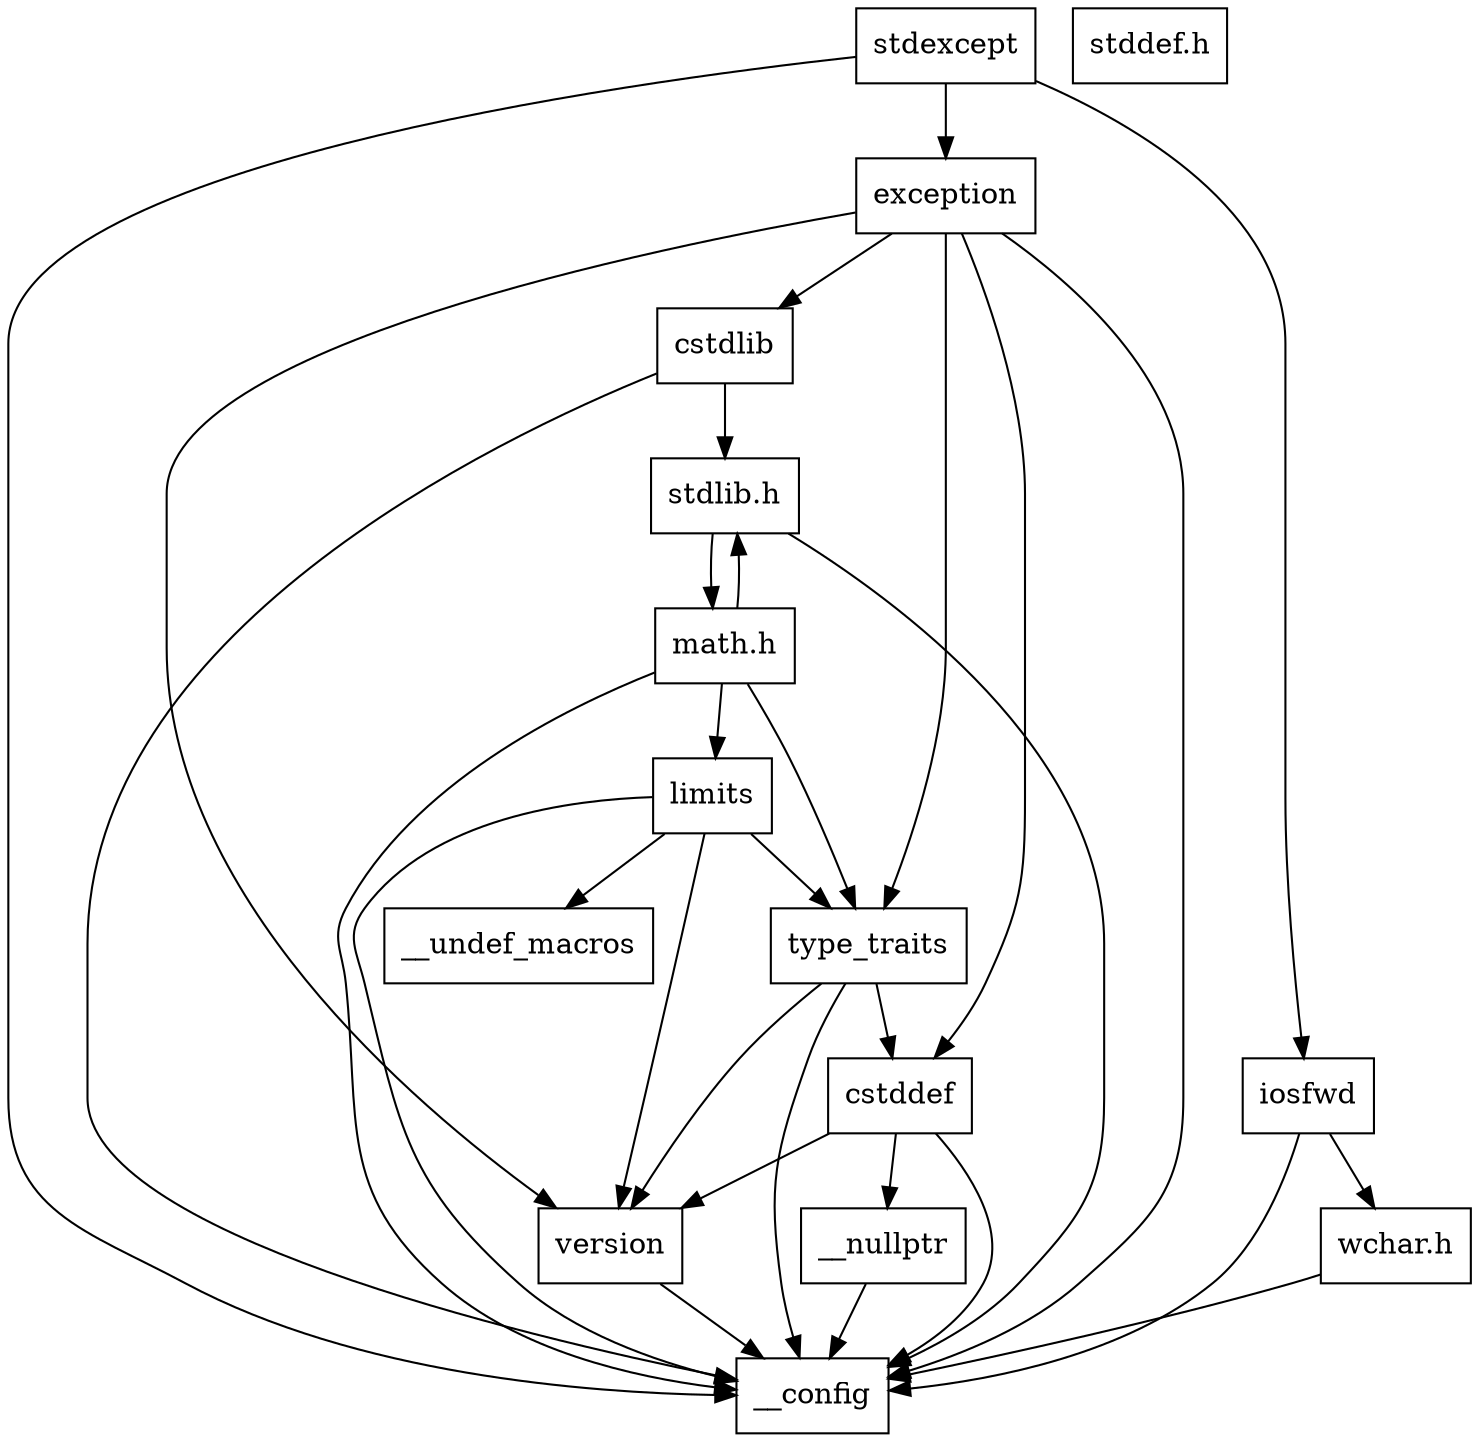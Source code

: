 digraph "dependencies" {
  header_1 [ shape="box", label="stdexcept"];
  header_2 [ shape="box", label="__config"];
  header_11 [ shape="box", label="exception"];
  header_12 [ shape="box", label="cstddef"];
  header_13 [ shape="box", label="version"];
  header_16 [ shape="box", label="__nullptr"];
  header_17 [ shape="box", label="cstdlib"];
  header_18 [ shape="box", label="stdlib.h"];
  header_21 [ shape="box", label="stddef.h"];
  header_52 [ shape="box", label="math.h"];
  header_64 [ shape="box", label="type_traits"];
  header_65 [ shape="box", label="limits"];
  header_66 [ shape="box", label="__undef_macros"];
  header_67 [ shape="box", label="iosfwd"];
  header_68 [ shape="box", label="wchar.h"];
  header_1 -> header_2;
  header_1 -> header_11;
  header_1 -> header_67;
  header_64 -> header_2;
  header_64 -> header_12;
  header_64 -> header_13;
  header_52 -> header_2;
  header_52 -> header_18;
  header_52 -> header_64;
  header_52 -> header_65;
  header_11 -> header_2;
  header_11 -> header_12;
  header_11 -> header_17;
  header_11 -> header_64;
  header_11 -> header_13;
  header_13 -> header_2;
  header_65 -> header_2;
  header_65 -> header_64;
  header_65 -> header_66;
  header_65 -> header_13;
  header_16 -> header_2;
  header_12 -> header_2;
  header_12 -> header_13;
  header_12 -> header_16;
  header_68 -> header_2;
  header_67 -> header_2;
  header_67 -> header_68;
  header_18 -> header_2;
  header_18 -> header_52;
  header_17 -> header_2;
  header_17 -> header_18;
}